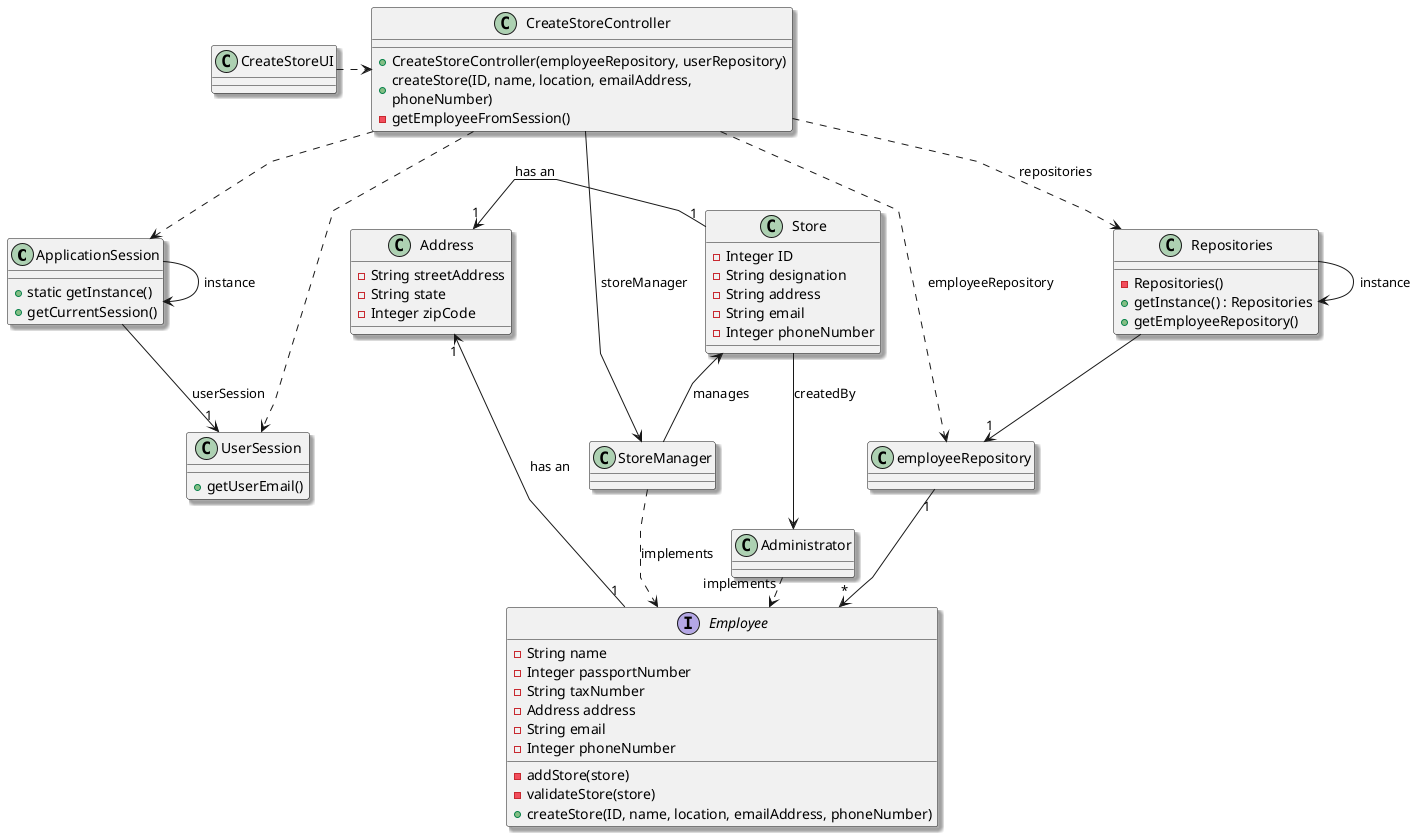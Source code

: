 @startuml
'skinparam monochrome true
skinparam packageStyle rectangle
skinparam shadowing true
skinparam linetype polyline
'skinparam linetype orto

skinparam classAttributeIconSize 10

'left to right direction

class ApplicationSession
{
    + static getInstance()
    + getCurrentSession()
}

class UserSession
{
    + getUserEmail()
}

class Administrator {}

class Address{
     - String streetAddress
     - String state
     - Integer zipCode
}

class Store {
    - Integer ID
    - String designation
    - String address
    - String email
    - Integer phoneNumber
}

interface Employee{
    - String name
    - Integer passportNumber
    - String taxNumber
    - Address address
    - String email
    - Integer phoneNumber
    - addStore(store)
    - validateStore(store)
    + createStore(ID, name, location, emailAddress, phoneNumber)

    }


class Repositories {
    - Repositories()
    + getInstance() : Repositories
    + getEmployeeRepository()

}




class employeeRepository{

}

class CreateStoreController {
    + CreateStoreController(employeeRepository, userRepository)
    + createStore(ID, name, location, emailAddress,\nphoneNumber)
    - getEmployeeFromSession()
}


class CreateStoreUI {
}

ApplicationSession -> ApplicationSession : instance
CreateStoreUI .> CreateStoreController
ApplicationSession --> "1" UserSession : userSession
CreateStoreController ..> ApplicationSession
CreateStoreController ..> UserSession
Store --> Administrator : createdBy
Store <-- StoreManager : manages
CreateStoreController ..> Repositories : repositories
Repositories -> Repositories : instance
CreateStoreController -> StoreManager : storeManager
StoreManager ..> Employee : implements
Administrator .> Employee : implements
Repositories --> "1" employeeRepository
CreateStoreController ..> employeeRepository : employeeRepository
employeeRepository "1" --> "*" Employee

Address "1" <- "1"  Employee : has an
Address "1" <- "1"  Store : has an


@enduml